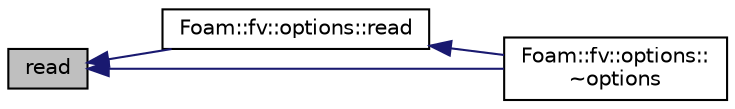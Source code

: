 digraph "read"
{
  bgcolor="transparent";
  edge [fontname="Helvetica",fontsize="10",labelfontname="Helvetica",labelfontsize="10"];
  node [fontname="Helvetica",fontsize="10",shape=record];
  rankdir="LR";
  Node973 [label="read",height=0.2,width=0.4,color="black", fillcolor="grey75", style="filled", fontcolor="black"];
  Node973 -> Node974 [dir="back",color="midnightblue",fontsize="10",style="solid",fontname="Helvetica"];
  Node974 [label="Foam::fv::options::read",height=0.2,width=0.4,color="black",URL="$a22673.html#af816873151ddb0126e98bb2f914d8ed5",tooltip="Read dictionary. "];
  Node974 -> Node975 [dir="back",color="midnightblue",fontsize="10",style="solid",fontname="Helvetica"];
  Node975 [label="Foam::fv::options::\l~options",height=0.2,width=0.4,color="black",URL="$a22673.html#aa9a38a3cee39f55324c9676b56907009",tooltip="Destructor. "];
  Node973 -> Node975 [dir="back",color="midnightblue",fontsize="10",style="solid",fontname="Helvetica"];
}
